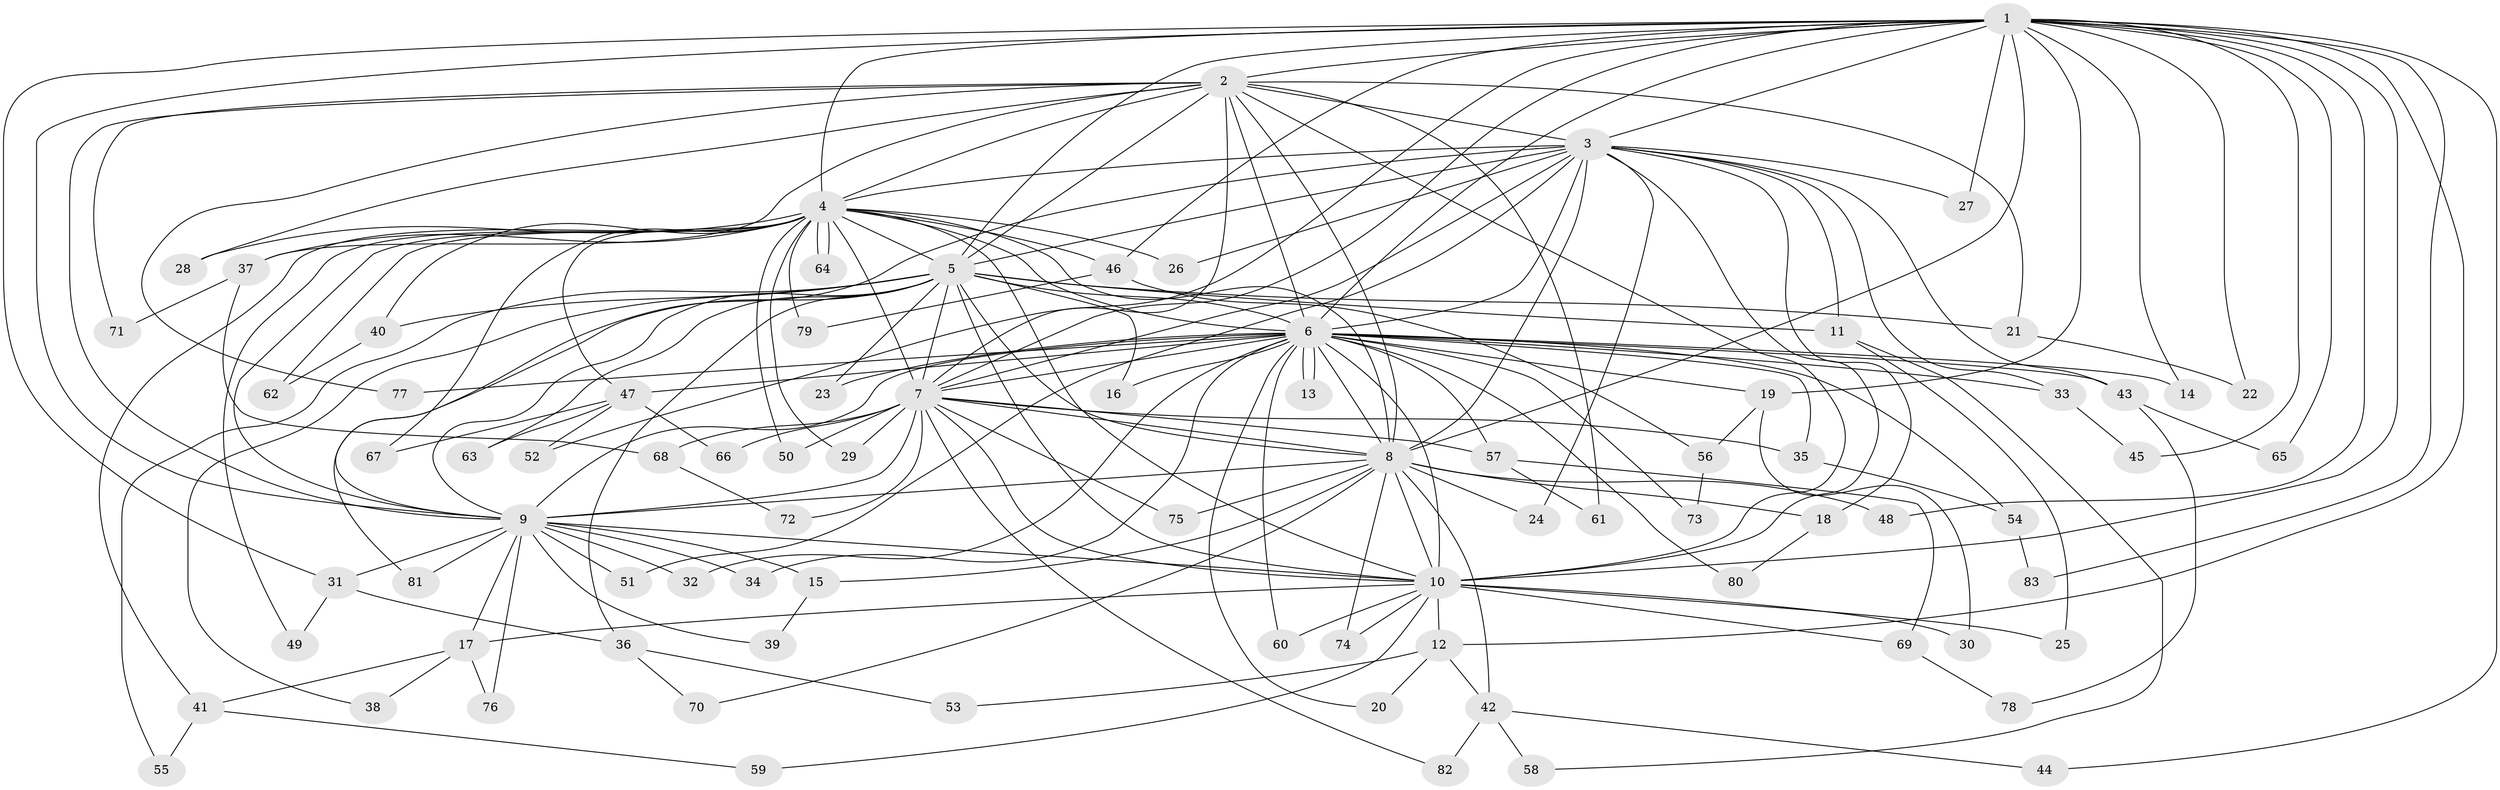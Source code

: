 // coarse degree distribution, {17: 0.01694915254237288, 21: 0.01694915254237288, 16: 0.03389830508474576, 22: 0.01694915254237288, 15: 0.01694915254237288, 8: 0.01694915254237288, 14: 0.01694915254237288, 4: 0.1016949152542373, 5: 0.05084745762711865, 1: 0.03389830508474576, 9: 0.01694915254237288, 2: 0.5254237288135594, 3: 0.11864406779661017, 6: 0.01694915254237288}
// Generated by graph-tools (version 1.1) at 2025/49/03/04/25 22:49:44]
// undirected, 83 vertices, 191 edges
graph export_dot {
  node [color=gray90,style=filled];
  1;
  2;
  3;
  4;
  5;
  6;
  7;
  8;
  9;
  10;
  11;
  12;
  13;
  14;
  15;
  16;
  17;
  18;
  19;
  20;
  21;
  22;
  23;
  24;
  25;
  26;
  27;
  28;
  29;
  30;
  31;
  32;
  33;
  34;
  35;
  36;
  37;
  38;
  39;
  40;
  41;
  42;
  43;
  44;
  45;
  46;
  47;
  48;
  49;
  50;
  51;
  52;
  53;
  54;
  55;
  56;
  57;
  58;
  59;
  60;
  61;
  62;
  63;
  64;
  65;
  66;
  67;
  68;
  69;
  70;
  71;
  72;
  73;
  74;
  75;
  76;
  77;
  78;
  79;
  80;
  81;
  82;
  83;
  1 -- 2;
  1 -- 3;
  1 -- 4;
  1 -- 5;
  1 -- 6;
  1 -- 7;
  1 -- 8;
  1 -- 9;
  1 -- 10;
  1 -- 12;
  1 -- 14;
  1 -- 19;
  1 -- 22;
  1 -- 27;
  1 -- 31;
  1 -- 44;
  1 -- 45;
  1 -- 46;
  1 -- 48;
  1 -- 52;
  1 -- 65;
  1 -- 83;
  2 -- 3;
  2 -- 4;
  2 -- 5;
  2 -- 6;
  2 -- 7;
  2 -- 8;
  2 -- 9;
  2 -- 10;
  2 -- 21;
  2 -- 28;
  2 -- 37;
  2 -- 61;
  2 -- 71;
  2 -- 77;
  3 -- 4;
  3 -- 5;
  3 -- 6;
  3 -- 7;
  3 -- 8;
  3 -- 9;
  3 -- 10;
  3 -- 11;
  3 -- 18;
  3 -- 24;
  3 -- 26;
  3 -- 27;
  3 -- 33;
  3 -- 43;
  3 -- 51;
  4 -- 5;
  4 -- 6;
  4 -- 7;
  4 -- 8;
  4 -- 9;
  4 -- 10;
  4 -- 26;
  4 -- 28;
  4 -- 29;
  4 -- 37;
  4 -- 40;
  4 -- 41;
  4 -- 46;
  4 -- 47;
  4 -- 49;
  4 -- 50;
  4 -- 62;
  4 -- 64;
  4 -- 64;
  4 -- 67;
  4 -- 79;
  5 -- 6;
  5 -- 7;
  5 -- 8;
  5 -- 9;
  5 -- 10;
  5 -- 11;
  5 -- 16;
  5 -- 21;
  5 -- 23;
  5 -- 36;
  5 -- 38;
  5 -- 40;
  5 -- 55;
  5 -- 63;
  5 -- 81;
  6 -- 7;
  6 -- 8;
  6 -- 9;
  6 -- 10;
  6 -- 13;
  6 -- 13;
  6 -- 14;
  6 -- 16;
  6 -- 19;
  6 -- 20;
  6 -- 23;
  6 -- 32;
  6 -- 33;
  6 -- 34;
  6 -- 35;
  6 -- 43;
  6 -- 47;
  6 -- 54;
  6 -- 57;
  6 -- 60;
  6 -- 73;
  6 -- 77;
  6 -- 80;
  7 -- 8;
  7 -- 9;
  7 -- 10;
  7 -- 29;
  7 -- 35;
  7 -- 50;
  7 -- 57;
  7 -- 66;
  7 -- 68;
  7 -- 72;
  7 -- 75;
  7 -- 82;
  8 -- 9;
  8 -- 10;
  8 -- 15;
  8 -- 18;
  8 -- 24;
  8 -- 42;
  8 -- 48;
  8 -- 70;
  8 -- 74;
  8 -- 75;
  9 -- 10;
  9 -- 15;
  9 -- 17;
  9 -- 31;
  9 -- 32;
  9 -- 34;
  9 -- 39;
  9 -- 51;
  9 -- 76;
  9 -- 81;
  10 -- 12;
  10 -- 17;
  10 -- 25;
  10 -- 30;
  10 -- 59;
  10 -- 60;
  10 -- 69;
  10 -- 74;
  11 -- 25;
  11 -- 58;
  12 -- 20;
  12 -- 42;
  12 -- 53;
  15 -- 39;
  17 -- 38;
  17 -- 41;
  17 -- 76;
  18 -- 80;
  19 -- 30;
  19 -- 56;
  21 -- 22;
  31 -- 36;
  31 -- 49;
  33 -- 45;
  35 -- 54;
  36 -- 53;
  36 -- 70;
  37 -- 68;
  37 -- 71;
  40 -- 62;
  41 -- 55;
  41 -- 59;
  42 -- 44;
  42 -- 58;
  42 -- 82;
  43 -- 65;
  43 -- 78;
  46 -- 56;
  46 -- 79;
  47 -- 52;
  47 -- 63;
  47 -- 66;
  47 -- 67;
  54 -- 83;
  56 -- 73;
  57 -- 61;
  57 -- 69;
  68 -- 72;
  69 -- 78;
}
